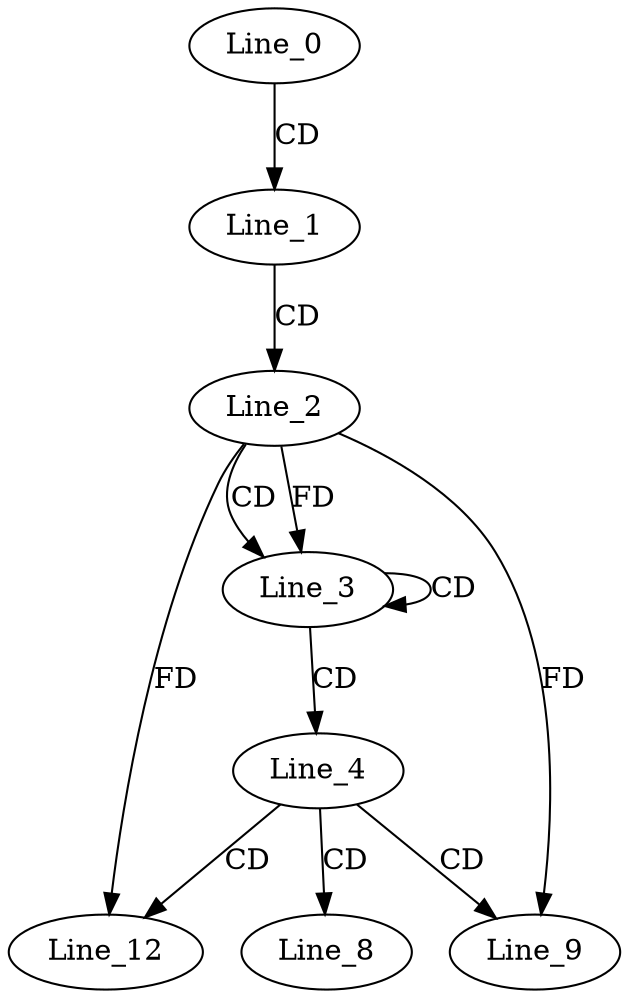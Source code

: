 digraph G {
  Line_0;
  Line_1;
  Line_2;
  Line_3;
  Line_3;
  Line_4;
  Line_8;
  Line_9;
  Line_12;
  Line_0 -> Line_1 [ label="CD" ];
  Line_1 -> Line_2 [ label="CD" ];
  Line_2 -> Line_3 [ label="CD" ];
  Line_3 -> Line_3 [ label="CD" ];
  Line_2 -> Line_3 [ label="FD" ];
  Line_3 -> Line_4 [ label="CD" ];
  Line_4 -> Line_8 [ label="CD" ];
  Line_4 -> Line_9 [ label="CD" ];
  Line_2 -> Line_9 [ label="FD" ];
  Line_4 -> Line_12 [ label="CD" ];
  Line_2 -> Line_12 [ label="FD" ];
}
